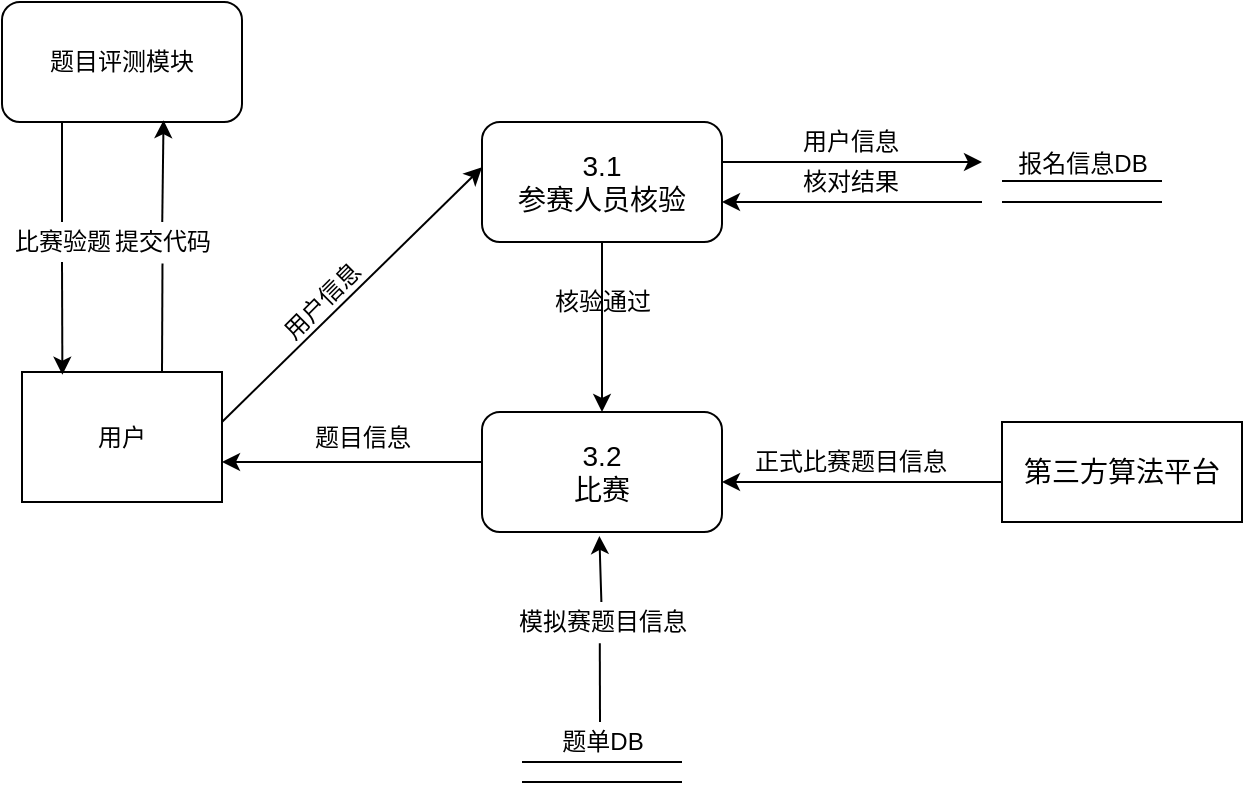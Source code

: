 <mxfile version="17.1.4" type="github">
  <diagram id="MtAmN1gWN1stzAJyf5pG" name="第 1 页">
    <mxGraphModel dx="652" dy="357" grid="1" gridSize="10" guides="1" tooltips="1" connect="0" arrows="1" fold="1" page="1" pageScale="1" pageWidth="827" pageHeight="1169" math="0" shadow="0">
      <root>
        <mxCell id="0" />
        <mxCell id="1" parent="0" />
        <mxCell id="pAkXUdGF3VK3-g7UU75k-1" value="用户" style="rounded=0;whiteSpace=wrap;html=1;" parent="1" vertex="1">
          <mxGeometry x="30" y="325" width="100" height="65" as="geometry" />
        </mxCell>
        <mxCell id="sEVKIMjzkpmvg2Q95Bz1-1" value="" style="endArrow=classic;html=1;rounded=0;entryX=0;entryY=0.378;entryDx=0;entryDy=0;entryPerimeter=0;" parent="1" target="sEVKIMjzkpmvg2Q95Bz1-2" edge="1">
          <mxGeometry width="50" height="50" relative="1" as="geometry">
            <mxPoint x="130" y="350" as="sourcePoint" />
            <mxPoint x="250" y="230" as="targetPoint" />
          </mxGeometry>
        </mxCell>
        <mxCell id="sEVKIMjzkpmvg2Q95Bz1-3" value="用户信息" style="text;html=1;resizable=0;autosize=1;align=center;verticalAlign=middle;points=[];fillColor=none;strokeColor=none;rounded=0;rotation=-45;" parent="1" vertex="1">
          <mxGeometry x="150" y="280" width="60" height="20" as="geometry" />
        </mxCell>
        <mxCell id="sEVKIMjzkpmvg2Q95Bz1-8" value="" style="endArrow=classic;html=1;rounded=0;fontSize=14;" parent="1" edge="1">
          <mxGeometry width="50" height="50" relative="1" as="geometry">
            <mxPoint x="260" y="370" as="sourcePoint" />
            <mxPoint x="130" y="370" as="targetPoint" />
          </mxGeometry>
        </mxCell>
        <mxCell id="sEVKIMjzkpmvg2Q95Bz1-9" value="3.2&lt;br&gt;比赛" style="rounded=1;whiteSpace=wrap;html=1;fontSize=14;" parent="1" vertex="1">
          <mxGeometry x="260" y="345" width="120" height="60" as="geometry" />
        </mxCell>
        <mxCell id="sEVKIMjzkpmvg2Q95Bz1-12" value="" style="endArrow=classic;html=1;rounded=0;fontSize=14;" parent="1" edge="1">
          <mxGeometry width="50" height="50" relative="1" as="geometry">
            <mxPoint x="520" y="380" as="sourcePoint" />
            <mxPoint x="380" y="380" as="targetPoint" />
          </mxGeometry>
        </mxCell>
        <mxCell id="sEVKIMjzkpmvg2Q95Bz1-13" value="第三方算法平台" style="rounded=0;whiteSpace=wrap;html=1;fontSize=14;" parent="1" vertex="1">
          <mxGeometry x="520" y="350" width="120" height="50" as="geometry" />
        </mxCell>
        <mxCell id="sEVKIMjzkpmvg2Q95Bz1-14" value="" style="endArrow=classic;html=1;rounded=0;fontSize=14;entryX=0.489;entryY=1.033;entryDx=0;entryDy=0;entryPerimeter=0;startArrow=none;" parent="1" source="sEVKIMjzkpmvg2Q95Bz1-23" target="sEVKIMjzkpmvg2Q95Bz1-9" edge="1">
          <mxGeometry width="50" height="50" relative="1" as="geometry">
            <mxPoint x="319" y="490" as="sourcePoint" />
            <mxPoint x="340" y="400" as="targetPoint" />
          </mxGeometry>
        </mxCell>
        <mxCell id="sEVKIMjzkpmvg2Q95Bz1-17" value="" style="endArrow=none;html=1;rounded=0;fontSize=14;" parent="1" edge="1">
          <mxGeometry width="50" height="50" relative="1" as="geometry">
            <mxPoint x="520" y="240" as="sourcePoint" />
            <mxPoint x="600" y="240" as="targetPoint" />
          </mxGeometry>
        </mxCell>
        <mxCell id="sEVKIMjzkpmvg2Q95Bz1-18" value="" style="endArrow=none;html=1;rounded=0;fontSize=14;" parent="1" edge="1">
          <mxGeometry width="50" height="50" relative="1" as="geometry">
            <mxPoint x="520" y="229.5" as="sourcePoint" />
            <mxPoint x="600" y="229.5" as="targetPoint" />
          </mxGeometry>
        </mxCell>
        <mxCell id="sEVKIMjzkpmvg2Q95Bz1-19" value="" style="endArrow=none;html=1;rounded=0;fontSize=14;" parent="1" edge="1">
          <mxGeometry width="50" height="50" relative="1" as="geometry">
            <mxPoint x="280" y="520" as="sourcePoint" />
            <mxPoint x="360" y="520" as="targetPoint" />
          </mxGeometry>
        </mxCell>
        <mxCell id="sEVKIMjzkpmvg2Q95Bz1-20" value="" style="endArrow=none;html=1;rounded=0;fontSize=14;" parent="1" edge="1">
          <mxGeometry width="50" height="50" relative="1" as="geometry">
            <mxPoint x="280" y="530" as="sourcePoint" />
            <mxPoint x="360" y="530" as="targetPoint" />
          </mxGeometry>
        </mxCell>
        <mxCell id="sEVKIMjzkpmvg2Q95Bz1-21" value="&lt;font style=&quot;font-size: 12px&quot;&gt;报名信息DB&lt;/font&gt;" style="text;html=1;resizable=0;autosize=1;align=center;verticalAlign=middle;points=[];fillColor=none;strokeColor=none;rounded=0;fontSize=14;" parent="1" vertex="1">
          <mxGeometry x="520" y="210" width="80" height="20" as="geometry" />
        </mxCell>
        <mxCell id="sEVKIMjzkpmvg2Q95Bz1-22" value="题单DB" style="text;html=1;resizable=0;autosize=1;align=center;verticalAlign=middle;points=[];fillColor=none;strokeColor=none;rounded=0;fontSize=12;" parent="1" vertex="1">
          <mxGeometry x="290" y="500" width="60" height="20" as="geometry" />
        </mxCell>
        <mxCell id="sEVKIMjzkpmvg2Q95Bz1-23" value="模拟赛题目信息" style="text;html=1;resizable=0;autosize=1;align=center;verticalAlign=middle;points=[];fillColor=none;strokeColor=none;rounded=0;fontSize=12;" parent="1" vertex="1">
          <mxGeometry x="270" y="440" width="100" height="20" as="geometry" />
        </mxCell>
        <mxCell id="sEVKIMjzkpmvg2Q95Bz1-24" value="" style="endArrow=none;html=1;rounded=0;fontSize=14;entryX=0.489;entryY=1.033;entryDx=0;entryDy=0;entryPerimeter=0;" parent="1" target="sEVKIMjzkpmvg2Q95Bz1-23" edge="1">
          <mxGeometry width="50" height="50" relative="1" as="geometry">
            <mxPoint x="319" y="500" as="sourcePoint" />
            <mxPoint x="318.68" y="401.98" as="targetPoint" />
          </mxGeometry>
        </mxCell>
        <mxCell id="sEVKIMjzkpmvg2Q95Bz1-26" value="核验通过" style="text;html=1;resizable=0;autosize=1;align=center;verticalAlign=middle;points=[];fillColor=none;strokeColor=none;rounded=0;fontSize=12;" parent="1" vertex="1">
          <mxGeometry x="290" y="280" width="60" height="20" as="geometry" />
        </mxCell>
        <mxCell id="sEVKIMjzkpmvg2Q95Bz1-2" value="3.1&lt;br style=&quot;font-size: 14px;&quot;&gt;参赛人员核验" style="rounded=1;whiteSpace=wrap;html=1;fontSize=14;" parent="1" vertex="1">
          <mxGeometry x="260" y="200" width="120" height="60" as="geometry" />
        </mxCell>
        <mxCell id="sEVKIMjzkpmvg2Q95Bz1-4" value="" style="endArrow=classic;html=1;rounded=0;fontSize=14;" parent="1" edge="1">
          <mxGeometry width="50" height="50" relative="1" as="geometry">
            <mxPoint x="380" y="220" as="sourcePoint" />
            <mxPoint x="510" y="220" as="targetPoint" />
          </mxGeometry>
        </mxCell>
        <mxCell id="sEVKIMjzkpmvg2Q95Bz1-5" value="" style="endArrow=classic;html=1;rounded=0;fontSize=14;" parent="1" edge="1">
          <mxGeometry width="50" height="50" relative="1" as="geometry">
            <mxPoint x="510" y="240" as="sourcePoint" />
            <mxPoint x="380" y="240" as="targetPoint" />
          </mxGeometry>
        </mxCell>
        <mxCell id="sEVKIMjzkpmvg2Q95Bz1-16" value="" style="endArrow=classic;html=1;rounded=0;fontSize=14;" parent="1" target="sEVKIMjzkpmvg2Q95Bz1-9" edge="1">
          <mxGeometry width="50" height="50" relative="1" as="geometry">
            <mxPoint x="320" y="260" as="sourcePoint" />
            <mxPoint x="370" y="210" as="targetPoint" />
          </mxGeometry>
        </mxCell>
        <mxCell id="sEVKIMjzkpmvg2Q95Bz1-27" value="用户信息" style="text;html=1;resizable=0;autosize=1;align=center;verticalAlign=middle;points=[];fillColor=none;strokeColor=none;rounded=0;fontSize=12;" parent="1" vertex="1">
          <mxGeometry x="414" y="200" width="60" height="20" as="geometry" />
        </mxCell>
        <mxCell id="sEVKIMjzkpmvg2Q95Bz1-28" value="核对结果" style="text;html=1;resizable=0;autosize=1;align=center;verticalAlign=middle;points=[];fillColor=none;strokeColor=none;rounded=0;fontSize=12;" parent="1" vertex="1">
          <mxGeometry x="414" y="220" width="60" height="20" as="geometry" />
        </mxCell>
        <mxCell id="sEVKIMjzkpmvg2Q95Bz1-29" value="正式比赛题目信息" style="text;html=1;resizable=0;autosize=1;align=center;verticalAlign=middle;points=[];fillColor=none;strokeColor=none;rounded=0;fontSize=12;" parent="1" vertex="1">
          <mxGeometry x="389" y="360" width="110" height="20" as="geometry" />
        </mxCell>
        <mxCell id="sEVKIMjzkpmvg2Q95Bz1-36" value="题目评测模块" style="rounded=1;whiteSpace=wrap;html=1;fontSize=12;" parent="1" vertex="1">
          <mxGeometry x="20" y="140" width="120" height="60" as="geometry" />
        </mxCell>
        <mxCell id="sEVKIMjzkpmvg2Q95Bz1-40" value="题目信息" style="text;html=1;resizable=0;autosize=1;align=center;verticalAlign=middle;points=[];fillColor=none;strokeColor=none;rounded=0;fontSize=12;" parent="1" vertex="1">
          <mxGeometry x="170" y="347.5" width="60" height="20" as="geometry" />
        </mxCell>
        <mxCell id="HWCjWkDuANTWGm1I4SdF-3" value="" style="endArrow=classic;html=1;rounded=0;entryX=0.673;entryY=0.985;entryDx=0;entryDy=0;entryPerimeter=0;startArrow=none;" edge="1" parent="1" source="HWCjWkDuANTWGm1I4SdF-4" target="sEVKIMjzkpmvg2Q95Bz1-36">
          <mxGeometry width="50" height="50" relative="1" as="geometry">
            <mxPoint x="100" y="325" as="sourcePoint" />
            <mxPoint x="150" y="275" as="targetPoint" />
          </mxGeometry>
        </mxCell>
        <mxCell id="HWCjWkDuANTWGm1I4SdF-4" value="提交代码" style="text;html=1;resizable=0;autosize=1;align=center;verticalAlign=middle;points=[];fillColor=none;strokeColor=none;rounded=0;" vertex="1" parent="1">
          <mxGeometry x="70" y="250" width="60" height="20" as="geometry" />
        </mxCell>
        <mxCell id="HWCjWkDuANTWGm1I4SdF-7" value="" style="endArrow=none;html=1;rounded=0;entryX=0.504;entryY=1.039;entryDx=0;entryDy=0;entryPerimeter=0;" edge="1" parent="1" target="HWCjWkDuANTWGm1I4SdF-4">
          <mxGeometry width="50" height="50" relative="1" as="geometry">
            <mxPoint x="100" y="325" as="sourcePoint" />
            <mxPoint x="100.76" y="199.1" as="targetPoint" />
          </mxGeometry>
        </mxCell>
        <mxCell id="HWCjWkDuANTWGm1I4SdF-8" value="" style="endArrow=classic;html=1;rounded=0;startArrow=none;entryX=0.202;entryY=0.021;entryDx=0;entryDy=0;entryPerimeter=0;" edge="1" parent="1" target="pAkXUdGF3VK3-g7UU75k-1">
          <mxGeometry width="50" height="50" relative="1" as="geometry">
            <mxPoint x="50" y="270" as="sourcePoint" />
            <mxPoint x="50" y="320" as="targetPoint" />
          </mxGeometry>
        </mxCell>
        <mxCell id="HWCjWkDuANTWGm1I4SdF-9" value="比赛验题" style="text;html=1;resizable=0;autosize=1;align=center;verticalAlign=middle;points=[];fillColor=none;strokeColor=none;rounded=0;" vertex="1" parent="1">
          <mxGeometry x="20" y="250" width="60" height="20" as="geometry" />
        </mxCell>
        <mxCell id="HWCjWkDuANTWGm1I4SdF-10" value="" style="endArrow=none;html=1;rounded=0;" edge="1" parent="1">
          <mxGeometry width="50" height="50" relative="1" as="geometry">
            <mxPoint x="50" y="200" as="sourcePoint" />
            <mxPoint x="50" y="250" as="targetPoint" />
          </mxGeometry>
        </mxCell>
      </root>
    </mxGraphModel>
  </diagram>
</mxfile>
